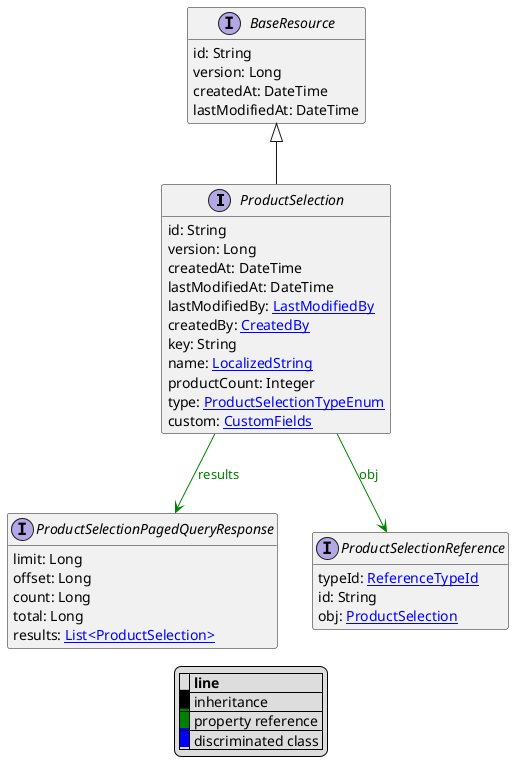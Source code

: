 @startuml

hide empty fields
hide empty methods
legend
|= |= line |
|<back:black>   </back>| inheritance |
|<back:green>   </back>| property reference |
|<back:blue>   </back>| discriminated class |
endlegend
interface ProductSelection [[ProductSelection.svg]] extends BaseResource {
    id: String
    version: Long
    createdAt: DateTime
    lastModifiedAt: DateTime
    lastModifiedBy: [[LastModifiedBy.svg LastModifiedBy]]
    createdBy: [[CreatedBy.svg CreatedBy]]
    key: String
    name: [[LocalizedString.svg LocalizedString]]
    productCount: Integer
    type: [[ProductSelectionTypeEnum.svg ProductSelectionTypeEnum]]
    custom: [[CustomFields.svg CustomFields]]
}
interface BaseResource [[BaseResource.svg]]  {
    id: String
    version: Long
    createdAt: DateTime
    lastModifiedAt: DateTime
}


interface ProductSelectionPagedQueryResponse [[ProductSelectionPagedQueryResponse.svg]]  {
    limit: Long
    offset: Long
    count: Long
    total: Long
    results: [[ProductSelection.svg List<ProductSelection>]]
}
interface ProductSelectionReference [[ProductSelectionReference.svg]]  {
    typeId: [[ReferenceTypeId.svg ReferenceTypeId]]
    id: String
    obj: [[ProductSelection.svg ProductSelection]]
}

ProductSelection --> ProductSelectionPagedQueryResponse #green;text:green : "results"
ProductSelection --> ProductSelectionReference #green;text:green : "obj"
@enduml
